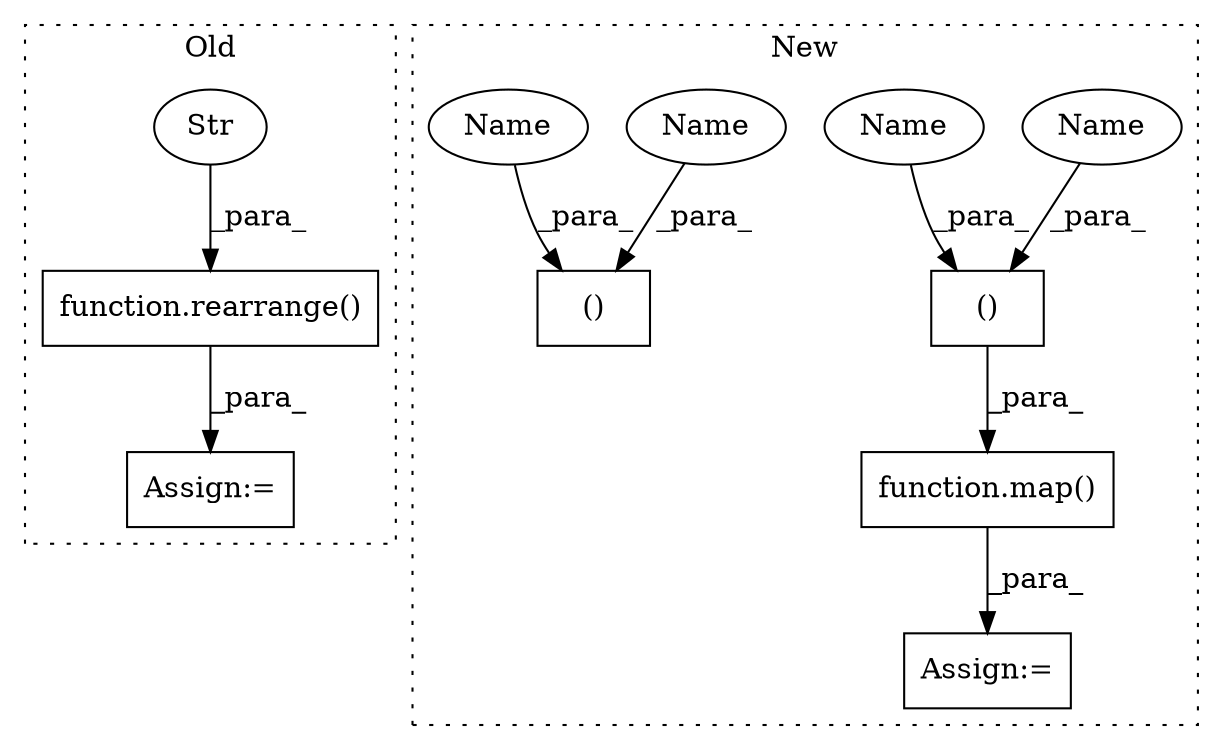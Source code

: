 digraph G {
subgraph cluster0 {
1 [label="function.rearrange()" a="75" s="1942,1986" l="10,1" shape="box"];
3 [label="Str" a="66" s="1968" l="18" shape="ellipse"];
4 [label="Assign:=" a="68" s="1939" l="3" shape="box"];
label = "Old";
style="dotted";
}
subgraph cluster1 {
2 [label="()" a="54" s="2254" l="3" shape="box"];
5 [label="Assign:=" a="68" s="2194" l="6" shape="box"];
6 [label="function.map()" a="75" s="2200,2258" l="4,1" shape="box"];
7 [label="()" a="54" s="2042" l="6" shape="box"];
8 [label="Name" a="87" s="2253" l="1" shape="ellipse"];
9 [label="Name" a="87" s="2044" l="1" shape="ellipse"];
10 [label="Name" a="87" s="2256" l="1" shape="ellipse"];
11 [label="Name" a="87" s="2047" l="1" shape="ellipse"];
label = "New";
style="dotted";
}
1 -> 4 [label="_para_"];
2 -> 6 [label="_para_"];
3 -> 1 [label="_para_"];
6 -> 5 [label="_para_"];
8 -> 2 [label="_para_"];
9 -> 7 [label="_para_"];
10 -> 2 [label="_para_"];
11 -> 7 [label="_para_"];
}
